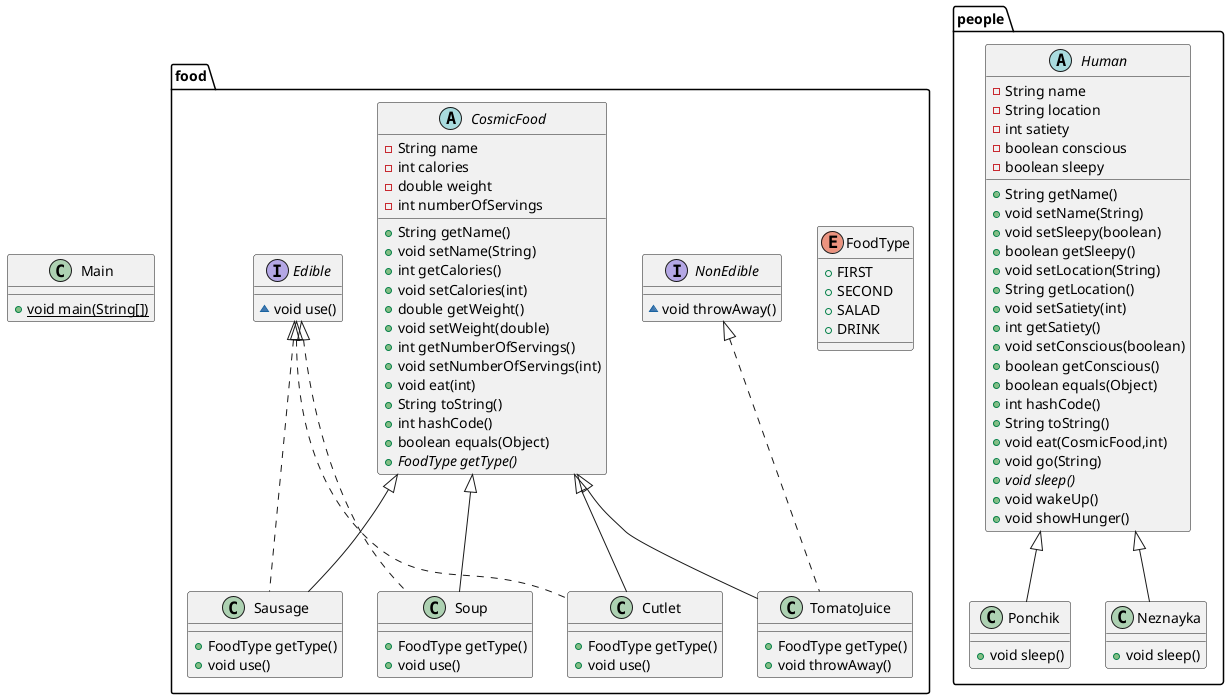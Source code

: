 @startuml
class food.Soup {
+ FoodType getType()
+ void use()
}
abstract class people.Human {
- String name
- String location
- int satiety
- boolean conscious
- boolean sleepy
+ String getName()
+ void setName(String)
+ void setSleepy(boolean)
+ boolean getSleepy()
+ void setLocation(String)
+ String getLocation()
+ void setSatiety(int)
+ int getSatiety()
+ void setConscious(boolean)
+ boolean getConscious()
+ boolean equals(Object)
+ int hashCode()
+ String toString()
+ void eat(CosmicFood,int)
+ void go(String)
+ {abstract}void sleep()
+ void wakeUp()
+ void showHunger()
}
enum food.FoodType {
+  FIRST
+  SECOND
+  SALAD
+  DRINK
}
abstract class food.CosmicFood {
- String name
- int calories
- double weight
- int numberOfServings
+ String getName()
+ void setName(String)
+ int getCalories()
+ void setCalories(int)
+ double getWeight()
+ void setWeight(double)
+ int getNumberOfServings()
+ void setNumberOfServings(int)
+ void eat(int)
+ String toString()
+ int hashCode()
+ boolean equals(Object)
+ {abstract}FoodType getType()
}
class food.Cutlet {
+ FoodType getType()
+ void use()
}
class food.Sausage {
+ FoodType getType()
+ void use()
}
class food.TomatoJuice {
+ FoodType getType()
+ void throwAway()
}
interface food.NonEdible {
~ void throwAway()
}
class Main {
+ {static} void main(String[])
}
interface food.Edible {
~ void use()
}
class people.Ponchik {
+ void sleep()
}
class people.Neznayka {
+ void sleep()
}


food.Edible <|.. food.Soup
food.CosmicFood <|-- food.Soup
food.Edible <|.. food.Cutlet
food.CosmicFood <|-- food.Cutlet
food.Edible <|.. food.Sausage
food.CosmicFood <|-- food.Sausage
food.NonEdible <|.. food.TomatoJuice
food.CosmicFood <|-- food.TomatoJuice
people.Human <|-- people.Ponchik
people.Human <|-- people.Neznayka
@enduml